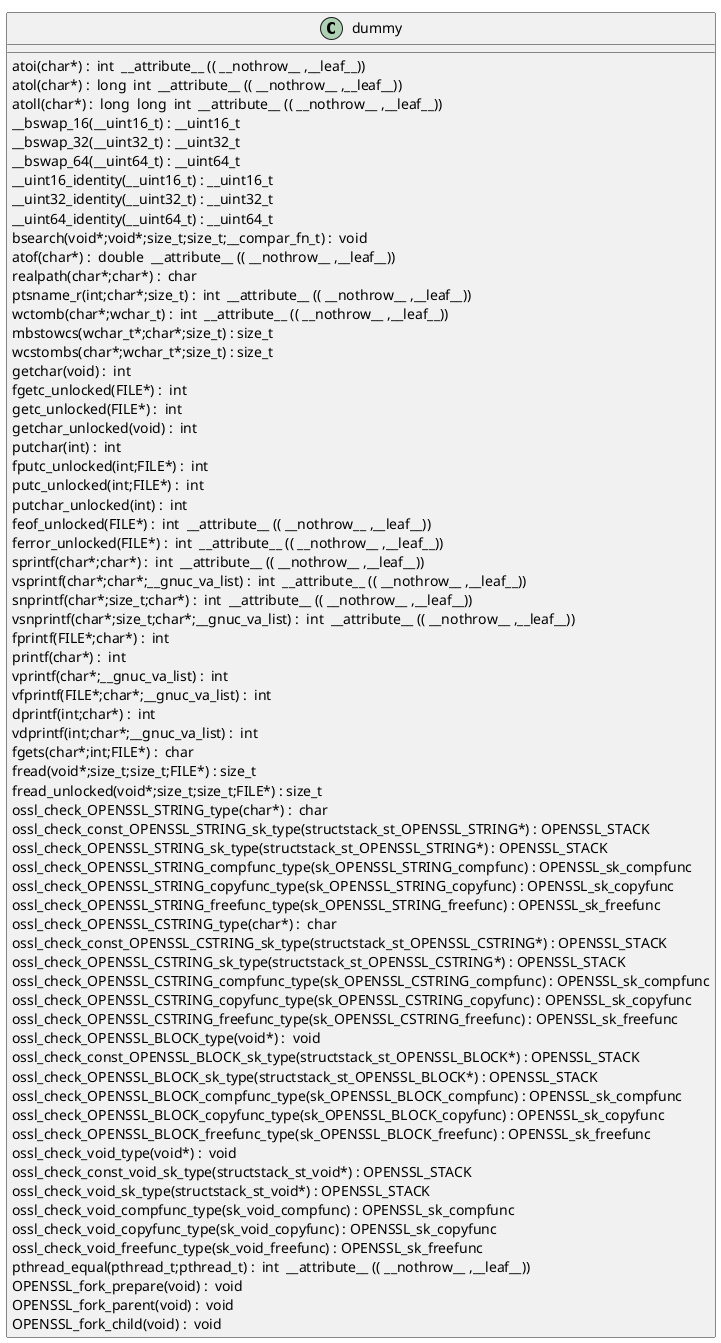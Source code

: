 @startuml
!pragma layout smetana
class dummy {
atoi(char*) :  int  __attribute__ (( __nothrow__ ,__leaf__)) [[[./../.././qc/crypto/threads_lib.c.html#191]]]
atol(char*) :  long  int  __attribute__ (( __nothrow__ ,__leaf__)) [[[./../.././qc/crypto/threads_lib.c.html#196]]]
atoll(char*) :  long  long  int  __attribute__ (( __nothrow__ ,__leaf__)) [[[./../.././qc/crypto/threads_lib.c.html#203]]]
__bswap_16(__uint16_t) : __uint16_t [[[./../.././qc/crypto/threads_lib.c.html#503]]]
__bswap_32(__uint32_t) : __uint32_t [[[./../.././qc/crypto/threads_lib.c.html#518]]]
__bswap_64(__uint64_t) : __uint64_t [[[./../.././qc/crypto/threads_lib.c.html#528]]]
__uint16_identity(__uint16_t) : __uint16_t [[[./../.././qc/crypto/threads_lib.c.html#540]]]
__uint32_identity(__uint32_t) : __uint32_t [[[./../.././qc/crypto/threads_lib.c.html#546]]]
__uint64_identity(__uint64_t) : __uint64_t [[[./../.././qc/crypto/threads_lib.c.html#552]]]
bsearch(void*;void*;size_t;size_t;__compar_fn_t) :  void  [[[./../.././qc/crypto/threads_lib.c.html#1220]]]
atof(char*) :  double  __attribute__ (( __nothrow__ ,__leaf__)) [[[./../.././qc/crypto/threads_lib.c.html#1]]]
realpath(char*;char*) :  char  [[[./../.././qc/crypto/threads_lib.c.html#1]]]
ptsname_r(int;char*;size_t) :  int  __attribute__ (( __nothrow__ ,__leaf__)) [[[./../.././qc/crypto/threads_lib.c.html#1]]]
wctomb(char*;wchar_t) :  int  __attribute__ (( __nothrow__ ,__leaf__)) [[[./../.././qc/crypto/threads_lib.c.html#1]]]
mbstowcs(wchar_t*;char*;size_t) : size_t [[[./../.././qc/crypto/threads_lib.c.html#1]]]
wcstombs(char*;wchar_t*;size_t) : size_t [[[./../.././qc/crypto/threads_lib.c.html#1]]]
getchar(void) :  int  [[[./../.././qc/crypto/threads_lib.c.html#1]]]
fgetc_unlocked(FILE*) :  int  [[[./../.././qc/crypto/threads_lib.c.html#1]]]
getc_unlocked(FILE*) :  int  [[[./../.././qc/crypto/threads_lib.c.html#1]]]
getchar_unlocked(void) :  int  [[[./../.././qc/crypto/threads_lib.c.html#1]]]
putchar(int) :  int  [[[./../.././qc/crypto/threads_lib.c.html#1]]]
fputc_unlocked(int;FILE*) :  int  [[[./../.././qc/crypto/threads_lib.c.html#1]]]
putc_unlocked(int;FILE*) :  int  [[[./../.././qc/crypto/threads_lib.c.html#1]]]
putchar_unlocked(int) :  int  [[[./../.././qc/crypto/threads_lib.c.html#1]]]
feof_unlocked(FILE*) :  int  __attribute__ (( __nothrow__ ,__leaf__)) [[[./../.././qc/crypto/threads_lib.c.html#1]]]
ferror_unlocked(FILE*) :  int  __attribute__ (( __nothrow__ ,__leaf__)) [[[./../.././qc/crypto/threads_lib.c.html#1]]]
sprintf(char*;char*) :  int  __attribute__ (( __nothrow__ ,__leaf__)) [[[./../.././qc/crypto/threads_lib.c.html#1]]]
vsprintf(char*;char*;__gnuc_va_list) :  int  __attribute__ (( __nothrow__ ,__leaf__)) [[[./../.././qc/crypto/threads_lib.c.html#1]]]
snprintf(char*;size_t;char*) :  int  __attribute__ (( __nothrow__ ,__leaf__)) [[[./../.././qc/crypto/threads_lib.c.html#1]]]
vsnprintf(char*;size_t;char*;__gnuc_va_list) :  int  __attribute__ (( __nothrow__ ,__leaf__)) [[[./../.././qc/crypto/threads_lib.c.html#1]]]
fprintf(FILE*;char*) :  int  [[[./../.././qc/crypto/threads_lib.c.html#1]]]
printf(char*) :  int  [[[./../.././qc/crypto/threads_lib.c.html#1]]]
vprintf(char*;__gnuc_va_list) :  int  [[[./../.././qc/crypto/threads_lib.c.html#1]]]
vfprintf(FILE*;char*;__gnuc_va_list) :  int  [[[./../.././qc/crypto/threads_lib.c.html#1]]]
dprintf(int;char*) :  int  [[[./../.././qc/crypto/threads_lib.c.html#1]]]
vdprintf(int;char*;__gnuc_va_list) :  int  [[[./../.././qc/crypto/threads_lib.c.html#1]]]
fgets(char*;int;FILE*) :  char  [[[./../.././qc/crypto/threads_lib.c.html#1]]]
fread(void*;size_t;size_t;FILE*) : size_t [[[./../.././qc/crypto/threads_lib.c.html#1]]]
fread_unlocked(void*;size_t;size_t;FILE*) : size_t [[[./../.././qc/crypto/threads_lib.c.html#1]]]
ossl_check_OPENSSL_STRING_type(char*) :  char  [[[./../.././qc/crypto/threads_lib.c.html#1]]]
ossl_check_const_OPENSSL_STRING_sk_type(structstack_st_OPENSSL_STRING*) : OPENSSL_STACK [[[./../.././qc/crypto/threads_lib.c.html#1]]]
ossl_check_OPENSSL_STRING_sk_type(structstack_st_OPENSSL_STRING*) : OPENSSL_STACK [[[./../.././qc/crypto/threads_lib.c.html#1]]]
ossl_check_OPENSSL_STRING_compfunc_type(sk_OPENSSL_STRING_compfunc) : OPENSSL_sk_compfunc [[[./../.././qc/crypto/threads_lib.c.html#1]]]
ossl_check_OPENSSL_STRING_copyfunc_type(sk_OPENSSL_STRING_copyfunc) : OPENSSL_sk_copyfunc [[[./../.././qc/crypto/threads_lib.c.html#1]]]
ossl_check_OPENSSL_STRING_freefunc_type(sk_OPENSSL_STRING_freefunc) : OPENSSL_sk_freefunc [[[./../.././qc/crypto/threads_lib.c.html#1]]]
ossl_check_OPENSSL_CSTRING_type(char*) :  char  [[[./../.././qc/crypto/threads_lib.c.html#1]]]
ossl_check_const_OPENSSL_CSTRING_sk_type(structstack_st_OPENSSL_CSTRING*) : OPENSSL_STACK [[[./../.././qc/crypto/threads_lib.c.html#1]]]
ossl_check_OPENSSL_CSTRING_sk_type(structstack_st_OPENSSL_CSTRING*) : OPENSSL_STACK [[[./../.././qc/crypto/threads_lib.c.html#1]]]
ossl_check_OPENSSL_CSTRING_compfunc_type(sk_OPENSSL_CSTRING_compfunc) : OPENSSL_sk_compfunc [[[./../.././qc/crypto/threads_lib.c.html#1]]]
ossl_check_OPENSSL_CSTRING_copyfunc_type(sk_OPENSSL_CSTRING_copyfunc) : OPENSSL_sk_copyfunc [[[./../.././qc/crypto/threads_lib.c.html#1]]]
ossl_check_OPENSSL_CSTRING_freefunc_type(sk_OPENSSL_CSTRING_freefunc) : OPENSSL_sk_freefunc [[[./../.././qc/crypto/threads_lib.c.html#1]]]
ossl_check_OPENSSL_BLOCK_type(void*) :  void  [[[./../.././qc/crypto/threads_lib.c.html#1]]]
ossl_check_const_OPENSSL_BLOCK_sk_type(structstack_st_OPENSSL_BLOCK*) : OPENSSL_STACK [[[./../.././qc/crypto/threads_lib.c.html#1]]]
ossl_check_OPENSSL_BLOCK_sk_type(structstack_st_OPENSSL_BLOCK*) : OPENSSL_STACK [[[./../.././qc/crypto/threads_lib.c.html#1]]]
ossl_check_OPENSSL_BLOCK_compfunc_type(sk_OPENSSL_BLOCK_compfunc) : OPENSSL_sk_compfunc [[[./../.././qc/crypto/threads_lib.c.html#1]]]
ossl_check_OPENSSL_BLOCK_copyfunc_type(sk_OPENSSL_BLOCK_copyfunc) : OPENSSL_sk_copyfunc [[[./../.././qc/crypto/threads_lib.c.html#1]]]
ossl_check_OPENSSL_BLOCK_freefunc_type(sk_OPENSSL_BLOCK_freefunc) : OPENSSL_sk_freefunc [[[./../.././qc/crypto/threads_lib.c.html#1]]]
ossl_check_void_type(void*) :  void  [[[./../.././qc/crypto/threads_lib.c.html#1]]]
ossl_check_const_void_sk_type(structstack_st_void*) : OPENSSL_STACK [[[./../.././qc/crypto/threads_lib.c.html#1]]]
ossl_check_void_sk_type(structstack_st_void*) : OPENSSL_STACK [[[./../.././qc/crypto/threads_lib.c.html#1]]]
ossl_check_void_compfunc_type(sk_void_compfunc) : OPENSSL_sk_compfunc [[[./../.././qc/crypto/threads_lib.c.html#1]]]
ossl_check_void_copyfunc_type(sk_void_copyfunc) : OPENSSL_sk_copyfunc [[[./../.././qc/crypto/threads_lib.c.html#1]]]
ossl_check_void_freefunc_type(sk_void_freefunc) : OPENSSL_sk_freefunc [[[./../.././qc/crypto/threads_lib.c.html#1]]]
pthread_equal(pthread_t;pthread_t) :  int  __attribute__ (( __nothrow__ ,__leaf__)) [[[./../.././qc/crypto/threads_lib.c.html#1]]]
OPENSSL_fork_prepare(void) :  void  [[[./../.././qc/crypto/threads_lib.c.html#1]]]
OPENSSL_fork_parent(void) :  void  [[[./../.././qc/crypto/threads_lib.c.html#1]]]
OPENSSL_fork_child(void) :  void  [[[./../.././qc/crypto/threads_lib.c.html#1]]]
} 
@enduml
